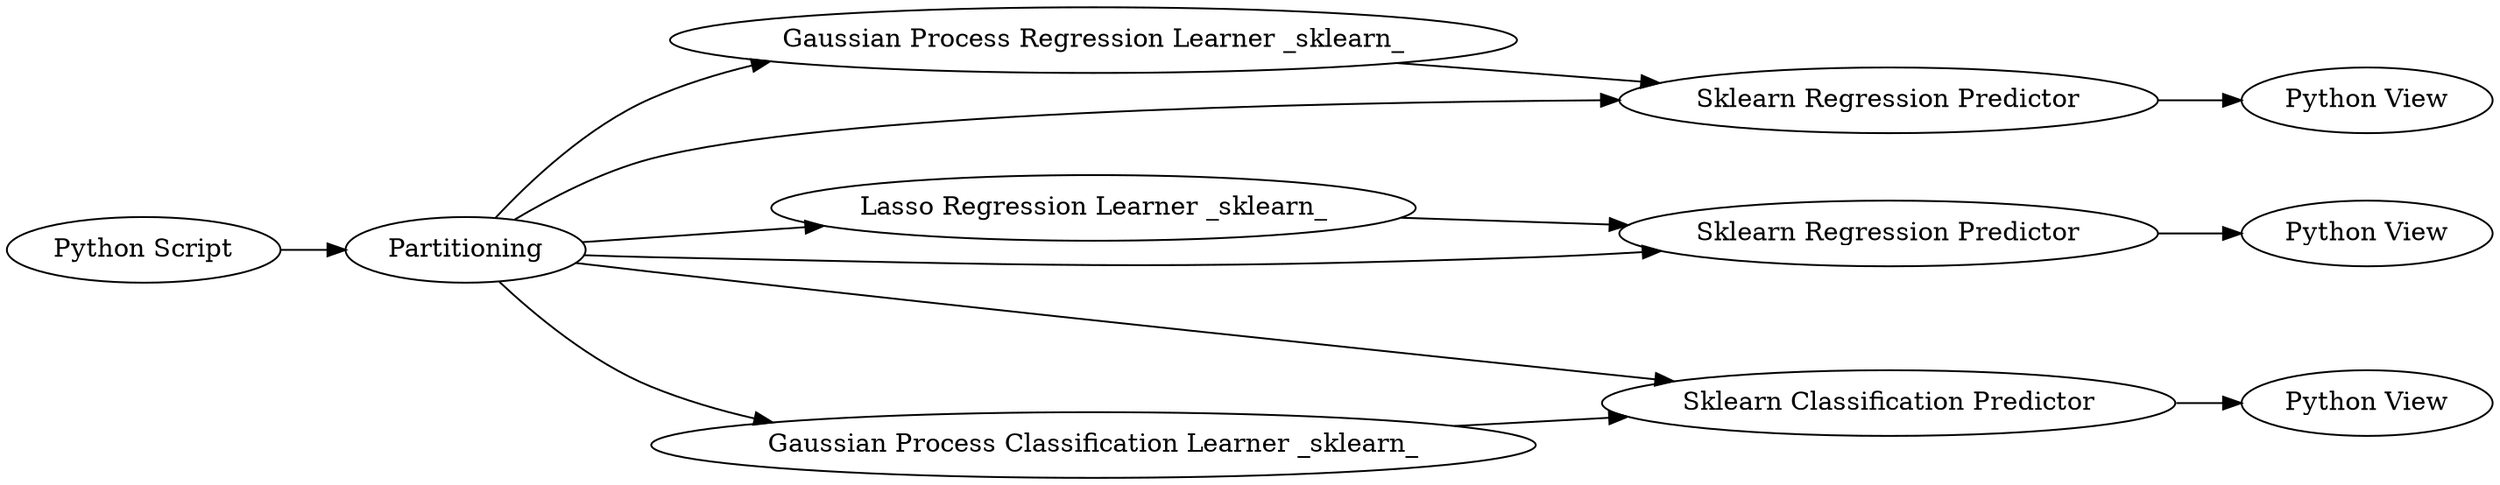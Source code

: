 digraph {
	43 [label=Partitioning]
	44 [label="Python Script"]
	46 [label="Python View"]
	54 [label="Python View"]
	59 [label="Gaussian Process Regression Learner _sklearn_"]
	60 [label="Lasso Regression Learner _sklearn_"]
	61 [label="Sklearn Regression Predictor"]
	62 [label="Sklearn Regression Predictor"]
	63 [label="Sklearn Classification Predictor"]
	65 [label="Gaussian Process Classification Learner _sklearn_"]
	67 [label="Python View"]
	43 -> 65
	43 -> 59
	43 -> 63
	43 -> 62
	43 -> 61
	43 -> 60
	44 -> 43
	59 -> 62
	60 -> 61
	61 -> 67
	62 -> 46
	63 -> 54
	65 -> 63
	rankdir=LR
}
